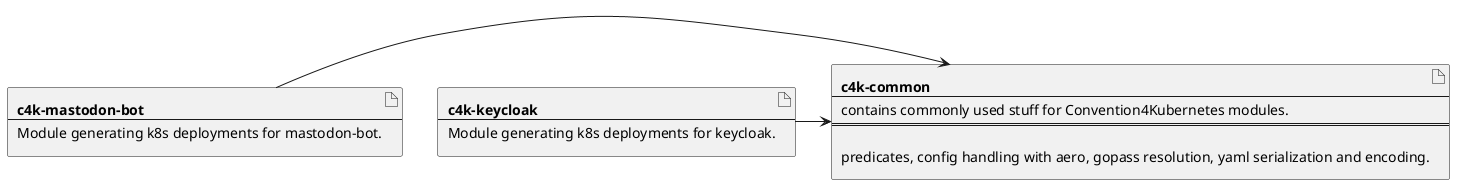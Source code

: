 @startuml
artifact common [
<b>c4k-common
---
contains commonly used stuff for Convention4Kubernetes modules.
===

predicates, config handling with aero, gopass resolution, yaml serialization and encoding.
]

artifact mbot [
<b>c4k-mastodon-bot
---
Module generating k8s deployments for mastodon-bot.
]
mbot -> common

artifact kc [
<b>c4k-keycloak
---
Module generating k8s deployments for keycloak.
]
kc -> common
@enduml

